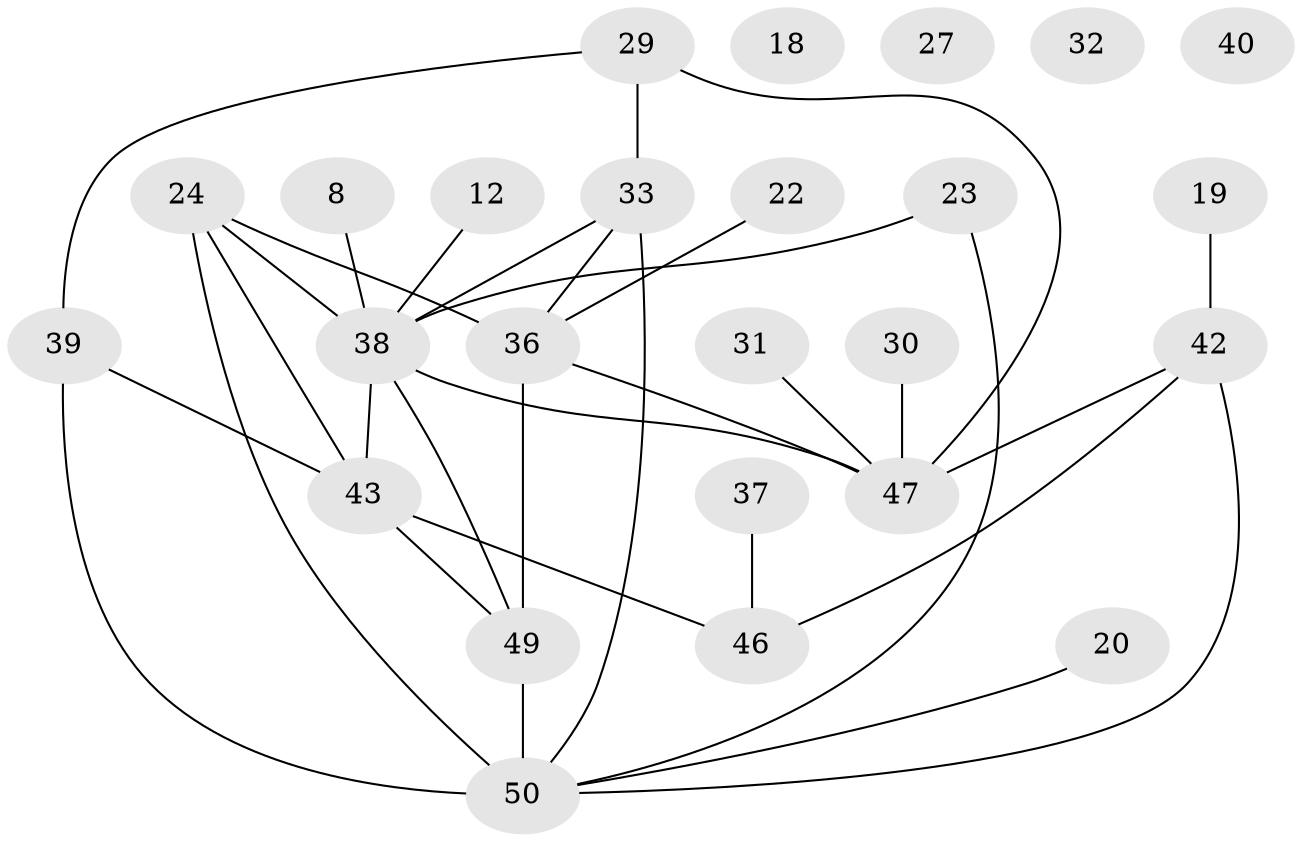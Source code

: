 // original degree distribution, {3: 0.28, 2: 0.18, 6: 0.08, 1: 0.14, 5: 0.1, 0: 0.08, 4: 0.14}
// Generated by graph-tools (version 1.1) at 2025/43/03/04/25 21:43:44]
// undirected, 25 vertices, 33 edges
graph export_dot {
graph [start="1"]
  node [color=gray90,style=filled];
  8;
  12;
  18;
  19;
  20;
  22;
  23;
  24;
  27;
  29 [super="+14"];
  30;
  31;
  32;
  33 [super="+11"];
  36 [super="+34"];
  37;
  38 [super="+1+16+21"];
  39;
  40;
  42 [super="+9+25"];
  43 [super="+5+7+10"];
  46 [super="+44"];
  47 [super="+28+45"];
  49;
  50 [super="+4+6+35+48"];
  8 -- 38 [weight=2];
  12 -- 38;
  19 -- 42;
  20 -- 50;
  22 -- 36;
  23 -- 50;
  23 -- 38;
  24 -- 36;
  24 -- 50;
  24 -- 38;
  24 -- 43;
  29 -- 39;
  29 -- 33 [weight=2];
  29 -- 47 [weight=2];
  30 -- 47 [weight=2];
  31 -- 47;
  33 -- 38;
  33 -- 36 [weight=2];
  33 -- 50;
  36 -- 47 [weight=3];
  36 -- 49;
  37 -- 46;
  38 -- 49;
  38 -- 47 [weight=3];
  38 -- 43 [weight=3];
  39 -- 50;
  39 -- 43;
  42 -- 47;
  42 -- 50;
  42 -- 46;
  43 -- 49;
  43 -- 46;
  49 -- 50 [weight=3];
}
